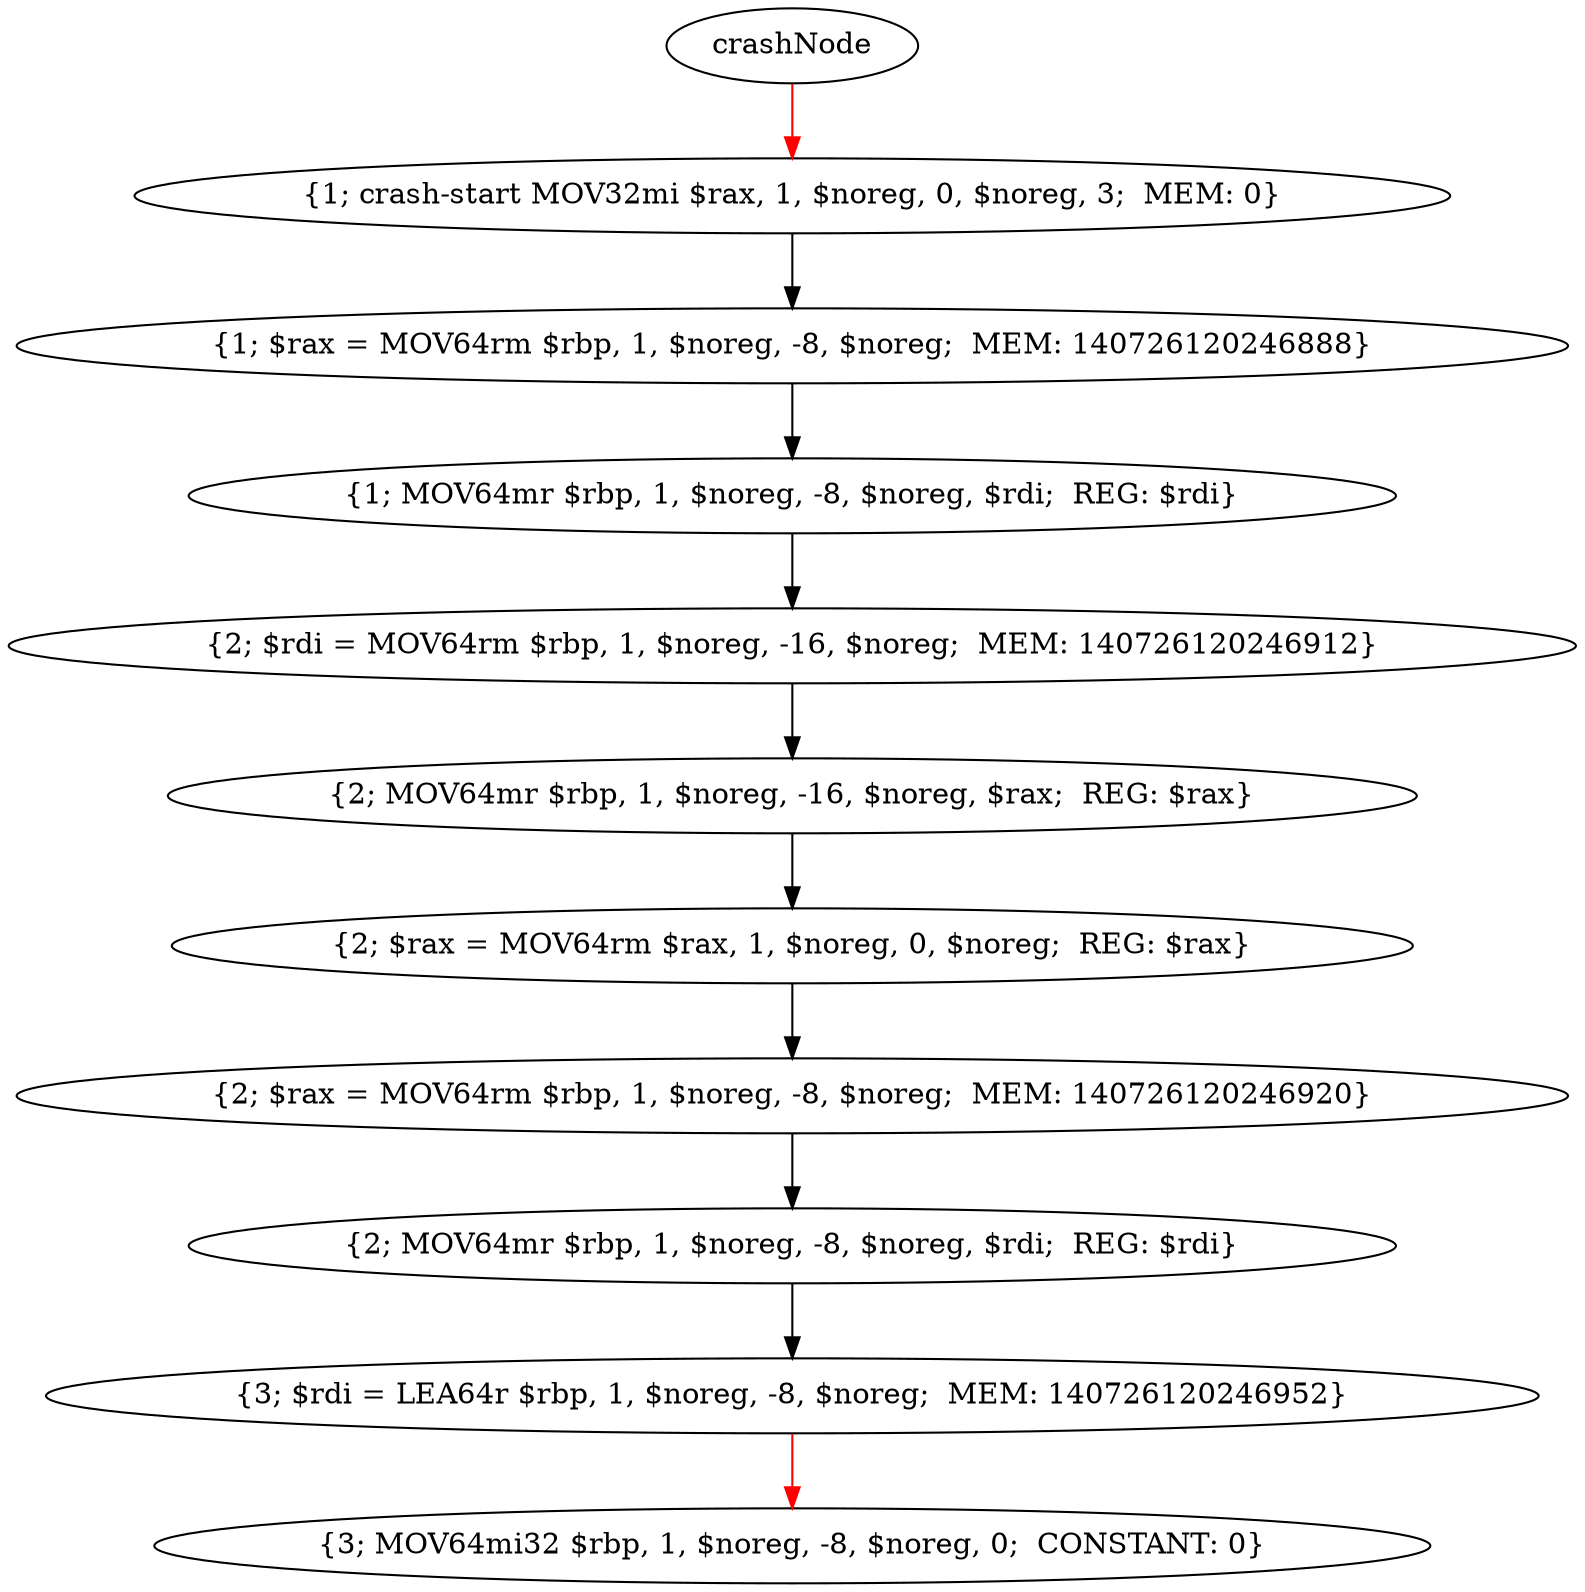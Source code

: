 digraph TaintDataFlowGraph {
 crashNode  ->  "{1; crash-start MOV32mi $rax, 1, $noreg, 0, $noreg, 3;  MEM: 0}" [color="red"];
 "{1; crash-start MOV32mi $rax, 1, $noreg, 0, $noreg, 3;  MEM: 0}"  ->  "{1; $rax = MOV64rm $rbp, 1, $noreg, -8, $noreg;  MEM: 140726120246888}";
 "{1; $rax = MOV64rm $rbp, 1, $noreg, -8, $noreg;  MEM: 140726120246888}"  ->  "{1; MOV64mr $rbp, 1, $noreg, -8, $noreg, $rdi;  REG: $rdi}";
 "{1; MOV64mr $rbp, 1, $noreg, -8, $noreg, $rdi;  REG: $rdi}"  ->  "{2; $rdi = MOV64rm $rbp, 1, $noreg, -16, $noreg;  MEM: 140726120246912}";
 "{2; $rdi = MOV64rm $rbp, 1, $noreg, -16, $noreg;  MEM: 140726120246912}"  ->  "{2; MOV64mr $rbp, 1, $noreg, -16, $noreg, $rax;  REG: $rax}";
 "{2; MOV64mr $rbp, 1, $noreg, -16, $noreg, $rax;  REG: $rax}"  ->  "{2; $rax = MOV64rm $rax, 1, $noreg, 0, $noreg;  REG: $rax}";
 "{2; $rax = MOV64rm $rax, 1, $noreg, 0, $noreg;  REG: $rax}"  ->  "{2; $rax = MOV64rm $rbp, 1, $noreg, -8, $noreg;  MEM: 140726120246920}";
 "{2; $rax = MOV64rm $rbp, 1, $noreg, -8, $noreg;  MEM: 140726120246920}"  ->  "{2; MOV64mr $rbp, 1, $noreg, -8, $noreg, $rdi;  REG: $rdi}";
 "{2; MOV64mr $rbp, 1, $noreg, -8, $noreg, $rdi;  REG: $rdi}"  ->  "{3; $rdi = LEA64r $rbp, 1, $noreg, -8, $noreg;  MEM: 140726120246952}";
 "{3; $rdi = LEA64r $rbp, 1, $noreg, -8, $noreg;  MEM: 140726120246952}"  ->  "{3; MOV64mi32 $rbp, 1, $noreg, -8, $noreg, 0;  CONSTANT: 0}" [color="red"];
}
